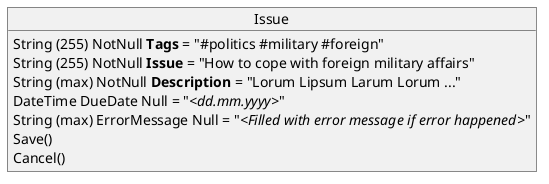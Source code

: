 @startuml Issue
object Issue
    Issue : String (255) NotNull **Tags** = "#politics #military #foreign"
    Issue : String (255) NotNull **Issue** = "How to cope with foreign military affairs"
    Issue : String (max) NotNull **Description** = "Lorum Lipsum Larum Lorum ..."
    Issue : DateTime DueDate Null = "//<dd.mm.yyyy>//"
    Issue : String (max) ErrorMessage Null = "//<Filled with error message if error happened>//"
    Issue : Save()
    Issue : Cancel()
@enduml
